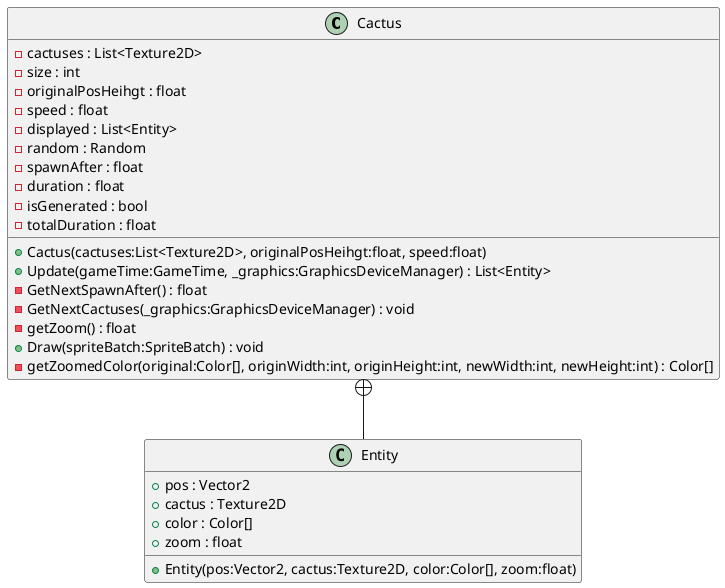 @startuml
class Cactus {
    - cactuses : List<Texture2D>
    - size : int
    - originalPosHeihgt : float
    - speed : float
    - displayed : List<Entity>
    - random : Random
    - spawnAfter : float
    - duration : float
    - isGenerated : bool
    - totalDuration : float
    + Cactus(cactuses:List<Texture2D>, originalPosHeihgt:float, speed:float)
    + Update(gameTime:GameTime, _graphics:GraphicsDeviceManager) : List<Entity>
    - GetNextSpawnAfter() : float
    - GetNextCactuses(_graphics:GraphicsDeviceManager) : void
    - getZoom() : float
    + Draw(spriteBatch:SpriteBatch) : void
    - getZoomedColor(original:Color[], originWidth:int, originHeight:int, newWidth:int, newHeight:int) : Color[]
}
class Entity {
    + pos : Vector2
    + cactus : Texture2D
    + color : Color[]
    + zoom : float
    + Entity(pos:Vector2, cactus:Texture2D, color:Color[], zoom:float)
}
Cactus +-- Entity
@enduml
